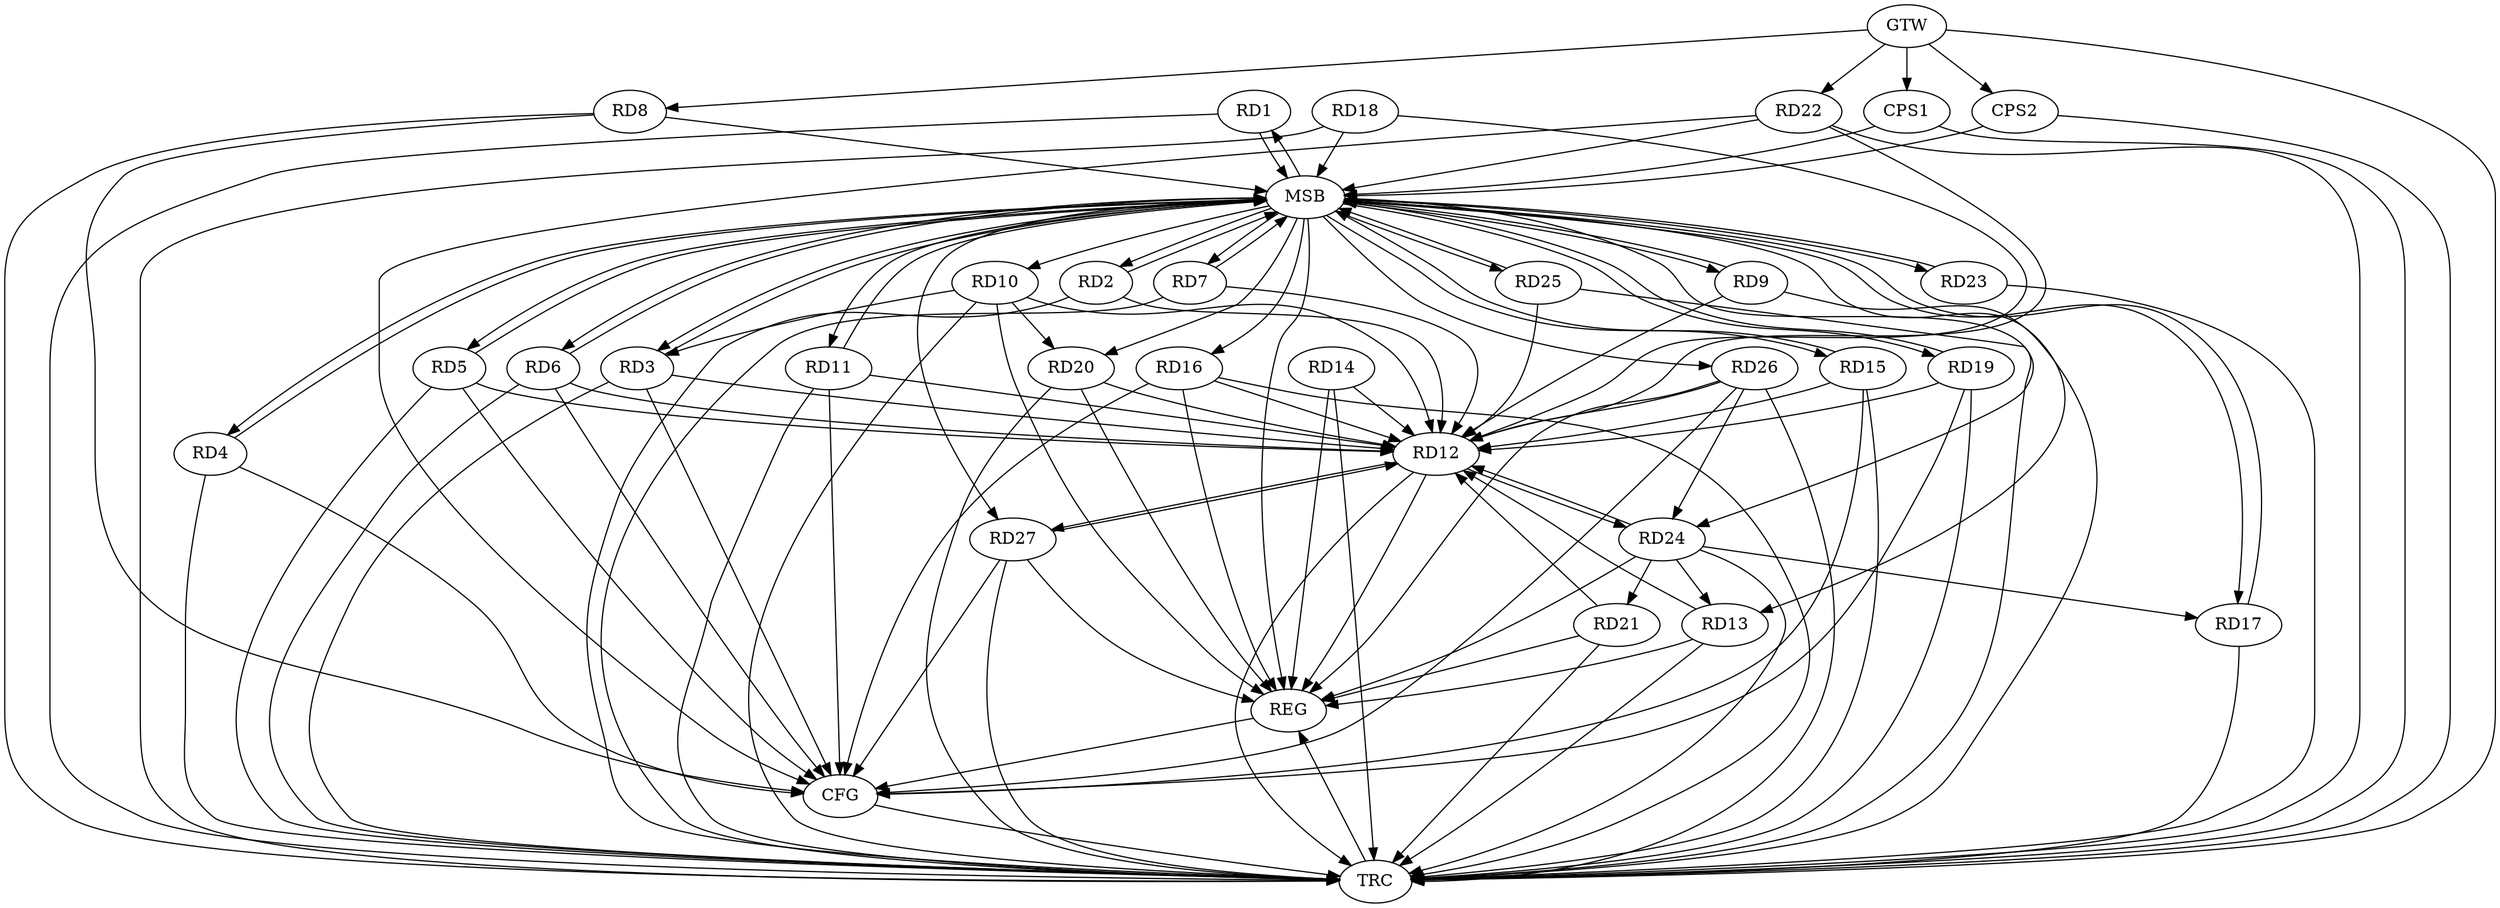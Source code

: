strict digraph G {
  RD1 [ label="RD1" ];
  RD2 [ label="RD2" ];
  RD3 [ label="RD3" ];
  RD4 [ label="RD4" ];
  RD5 [ label="RD5" ];
  RD6 [ label="RD6" ];
  RD7 [ label="RD7" ];
  RD8 [ label="RD8" ];
  RD9 [ label="RD9" ];
  RD10 [ label="RD10" ];
  RD11 [ label="RD11" ];
  RD12 [ label="RD12" ];
  RD13 [ label="RD13" ];
  RD14 [ label="RD14" ];
  RD15 [ label="RD15" ];
  RD16 [ label="RD16" ];
  RD17 [ label="RD17" ];
  RD18 [ label="RD18" ];
  RD19 [ label="RD19" ];
  RD20 [ label="RD20" ];
  RD21 [ label="RD21" ];
  RD22 [ label="RD22" ];
  RD23 [ label="RD23" ];
  RD24 [ label="RD24" ];
  RD25 [ label="RD25" ];
  RD26 [ label="RD26" ];
  RD27 [ label="RD27" ];
  CPS1 [ label="CPS1" ];
  CPS2 [ label="CPS2" ];
  GTW [ label="GTW" ];
  REG [ label="REG" ];
  MSB [ label="MSB" ];
  CFG [ label="CFG" ];
  TRC [ label="TRC" ];
  RD10 -> RD3;
  RD10 -> RD20;
  RD13 -> RD12;
  RD21 -> RD12;
  RD12 -> RD24;
  RD26 -> RD12;
  RD12 -> RD27;
  RD27 -> RD12;
  RD24 -> RD13;
  RD24 -> RD17;
  RD24 -> RD21;
  RD26 -> RD24;
  GTW -> RD8;
  GTW -> RD22;
  GTW -> CPS1;
  GTW -> CPS2;
  RD10 -> REG;
  RD12 -> REG;
  RD13 -> REG;
  RD14 -> REG;
  RD16 -> REG;
  RD20 -> REG;
  RD21 -> REG;
  RD24 -> REG;
  RD26 -> REG;
  RD27 -> REG;
  RD1 -> MSB;
  MSB -> REG;
  RD2 -> MSB;
  MSB -> RD1;
  RD3 -> MSB;
  MSB -> RD2;
  RD4 -> MSB;
  MSB -> RD3;
  RD5 -> MSB;
  MSB -> RD10;
  MSB -> RD19;
  MSB -> RD24;
  RD6 -> MSB;
  MSB -> RD9;
  MSB -> RD26;
  MSB -> RD27;
  RD7 -> MSB;
  MSB -> RD13;
  MSB -> RD17;
  MSB -> RD25;
  RD8 -> MSB;
  RD9 -> MSB;
  RD11 -> MSB;
  RD15 -> MSB;
  MSB -> RD23;
  RD17 -> MSB;
  MSB -> RD5;
  MSB -> RD11;
  RD18 -> MSB;
  MSB -> RD6;
  MSB -> RD15;
  RD19 -> MSB;
  RD22 -> MSB;
  MSB -> RD16;
  RD23 -> MSB;
  MSB -> RD20;
  RD25 -> MSB;
  MSB -> RD4;
  CPS1 -> MSB;
  CPS2 -> MSB;
  MSB -> RD7;
  RD27 -> CFG;
  RD5 -> CFG;
  RD4 -> CFG;
  RD22 -> CFG;
  RD15 -> CFG;
  RD8 -> CFG;
  RD16 -> CFG;
  RD26 -> CFG;
  RD6 -> CFG;
  RD11 -> CFG;
  RD19 -> CFG;
  RD3 -> CFG;
  REG -> CFG;
  RD1 -> TRC;
  RD2 -> TRC;
  RD3 -> TRC;
  RD4 -> TRC;
  RD5 -> TRC;
  RD6 -> TRC;
  RD7 -> TRC;
  RD8 -> TRC;
  RD9 -> TRC;
  RD10 -> TRC;
  RD11 -> TRC;
  RD12 -> TRC;
  RD13 -> TRC;
  RD14 -> TRC;
  RD15 -> TRC;
  RD16 -> TRC;
  RD17 -> TRC;
  RD18 -> TRC;
  RD19 -> TRC;
  RD20 -> TRC;
  RD21 -> TRC;
  RD22 -> TRC;
  RD23 -> TRC;
  RD24 -> TRC;
  RD25 -> TRC;
  RD26 -> TRC;
  RD27 -> TRC;
  CPS1 -> TRC;
  CPS2 -> TRC;
  GTW -> TRC;
  CFG -> TRC;
  TRC -> REG;
  RD6 -> RD12;
  RD2 -> RD12;
  RD11 -> RD12;
  RD5 -> RD12;
  RD10 -> RD12;
  RD7 -> RD12;
  RD3 -> RD12;
  RD24 -> RD12;
  RD9 -> RD12;
  RD18 -> RD12;
  RD20 -> RD12;
  RD25 -> RD12;
  RD15 -> RD12;
  RD19 -> RD12;
  RD22 -> RD12;
  RD14 -> RD12;
  RD16 -> RD12;
}
